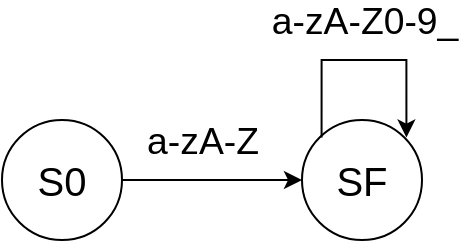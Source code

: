 <mxfile version="13.9.9" type="device" pages="2"><diagram id="gTZ8Zolxoet-rhkuj9AB" name="Страница 1"><mxGraphModel dx="853" dy="493" grid="1" gridSize="10" guides="1" tooltips="1" connect="1" arrows="1" fold="1" page="1" pageScale="1" pageWidth="827" pageHeight="1169" math="0" shadow="0"><root><mxCell id="0"/><mxCell id="1" parent="0"/><mxCell id="zGFf81sulvRJ2cEak05U-3" value="&lt;strong&gt;&lt;span lang=&quot;EN-US&quot; style=&quot;font-size: 14.0pt ; line-height: 107% ; font-weight: normal&quot;&gt;a&lt;/span&gt;&lt;/strong&gt;&lt;strong&gt;&lt;span style=&quot;font-size: 14.0pt ; line-height: 107% ; font-weight: normal&quot;&gt;-&lt;/span&gt;&lt;/strong&gt;&lt;strong&gt;&lt;span lang=&quot;EN-US&quot; style=&quot;font-size: 14.0pt ; line-height: 107% ; font-weight: normal&quot;&gt;zA&lt;/span&gt;&lt;/strong&gt;&lt;strong&gt;&lt;span style=&quot;font-size: 14.0pt ; line-height: 107% ; font-weight: normal&quot;&gt;-&lt;/span&gt;&lt;/strong&gt;&lt;strong&gt;&lt;span lang=&quot;EN-US&quot; style=&quot;font-size: 14.0pt ; line-height: 107% ; font-weight: normal&quot;&gt;Z&lt;/span&gt;&lt;/strong&gt;" style="edgeStyle=orthogonalEdgeStyle;rounded=0;orthogonalLoop=1;jettySize=auto;html=1;exitX=1;exitY=0.5;exitDx=0;exitDy=0;entryX=0;entryY=0.5;entryDx=0;entryDy=0;" edge="1" parent="1" source="zGFf81sulvRJ2cEak05U-1" target="zGFf81sulvRJ2cEak05U-2"><mxGeometry x="-0.111" y="20" relative="1" as="geometry"><mxPoint as="offset"/></mxGeometry></mxCell><mxCell id="zGFf81sulvRJ2cEak05U-1" value="&lt;font style=&quot;font-size: 20px&quot;&gt;S0&lt;/font&gt;" style="ellipse;whiteSpace=wrap;html=1;aspect=fixed;" vertex="1" parent="1"><mxGeometry x="70" y="220" width="60" height="60" as="geometry"/></mxCell><mxCell id="zGFf81sulvRJ2cEak05U-2" value="&lt;span style=&quot;font-size: 20px&quot;&gt;SF&lt;/span&gt;" style="ellipse;whiteSpace=wrap;html=1;aspect=fixed;" vertex="1" parent="1"><mxGeometry x="220" y="220" width="60" height="60" as="geometry"/></mxCell><mxCell id="zGFf81sulvRJ2cEak05U-6" value="&lt;strong&gt;&lt;span lang=&quot;EN-US&quot; style=&quot;font-size: 14.0pt ; line-height: 107% ; font-weight: normal&quot;&gt;a&lt;/span&gt;&lt;/strong&gt;&lt;strong&gt;&lt;span style=&quot;font-size: 14.0pt ; line-height: 107% ; font-weight: normal&quot;&gt;-&lt;/span&gt;&lt;/strong&gt;&lt;strong&gt;&lt;span lang=&quot;EN-US&quot; style=&quot;font-size: 14.0pt ; line-height: 107% ; font-weight: normal&quot;&gt;zA&lt;/span&gt;&lt;/strong&gt;&lt;strong&gt;&lt;span style=&quot;font-size: 14.0pt ; line-height: 107% ; font-weight: normal&quot;&gt;-&lt;/span&gt;&lt;/strong&gt;&lt;strong&gt;&lt;span lang=&quot;EN-US&quot; style=&quot;font-size: 14.0pt ; line-height: 107% ; font-weight: normal&quot;&gt;Z&lt;/span&gt;&lt;/strong&gt;&lt;strong&gt;&lt;span style=&quot;font-size: 14.0pt ; line-height: 107% ; font-weight: normal&quot;&gt;0-9_&lt;/span&gt;&lt;/strong&gt;" style="edgeStyle=orthogonalEdgeStyle;rounded=0;orthogonalLoop=1;jettySize=auto;html=1;exitX=0;exitY=0;exitDx=0;exitDy=0;entryX=1;entryY=0;entryDx=0;entryDy=0;" edge="1" parent="1"><mxGeometry y="20" relative="1" as="geometry"><mxPoint x="229.787" y="228.787" as="sourcePoint"/><mxPoint x="272.213" y="228.787" as="targetPoint"/><Array as="points"><mxPoint x="230" y="190"/><mxPoint x="272" y="190"/></Array><mxPoint as="offset"/></mxGeometry></mxCell></root></mxGraphModel></diagram><diagram id="zY-SrkrVpNrV54YiJ343" name="Страница 2"><mxGraphModel dx="1024" dy="592" grid="1" gridSize="10" guides="1" tooltips="1" connect="1" arrows="1" fold="1" page="1" pageScale="1" pageWidth="827" pageHeight="1169" math="0" shadow="0"><root><mxCell id="rXeOwIAeSu6XL7R45-Xl-0"/><mxCell id="rXeOwIAeSu6XL7R45-Xl-1" parent="rXeOwIAeSu6XL7R45-Xl-0"/><mxCell id="cIECp2pliaiytnaZ6bkn-0" value="i" style="edgeStyle=orthogonalEdgeStyle;rounded=0;orthogonalLoop=1;jettySize=auto;html=1;exitX=1;exitY=0.5;exitDx=0;exitDy=0;entryX=0;entryY=0.5;entryDx=0;entryDy=0;fontSize=19;" edge="1" parent="rXeOwIAeSu6XL7R45-Xl-1" source="cIECp2pliaiytnaZ6bkn-1" target="cIECp2pliaiytnaZ6bkn-3"><mxGeometry x="-0.143" y="20" relative="1" as="geometry"><mxPoint as="offset"/></mxGeometry></mxCell><mxCell id="cIECp2pliaiytnaZ6bkn-1" value="&lt;font style=&quot;font-size: 20px&quot;&gt;S0&lt;/font&gt;" style="ellipse;whiteSpace=wrap;html=1;aspect=fixed;" vertex="1" parent="rXeOwIAeSu6XL7R45-Xl-1"><mxGeometry x="70" y="340" width="60" height="60" as="geometry"/></mxCell><mxCell id="cIECp2pliaiytnaZ6bkn-2" value="n" style="edgeStyle=orthogonalEdgeStyle;rounded=0;orthogonalLoop=1;jettySize=auto;html=1;exitX=1;exitY=0.5;exitDx=0;exitDy=0;entryX=0;entryY=0.5;entryDx=0;entryDy=0;strokeWidth=1;fontSize=14;" edge="1" parent="rXeOwIAeSu6XL7R45-Xl-1" source="cIECp2pliaiytnaZ6bkn-3" target="cIECp2pliaiytnaZ6bkn-5"><mxGeometry x="0.2" y="20" relative="1" as="geometry"><mxPoint as="offset"/></mxGeometry></mxCell><mxCell id="cIECp2pliaiytnaZ6bkn-3" value="&lt;font style=&quot;font-size: 20px&quot;&gt;S1&lt;/font&gt;" style="ellipse;whiteSpace=wrap;html=1;aspect=fixed;" vertex="1" parent="rXeOwIAeSu6XL7R45-Xl-1"><mxGeometry x="200" y="340" width="60" height="60" as="geometry"/></mxCell><mxCell id="cIECp2pliaiytnaZ6bkn-4" value="t" style="edgeStyle=orthogonalEdgeStyle;rounded=0;orthogonalLoop=1;jettySize=auto;html=1;exitX=1;exitY=0.5;exitDx=0;exitDy=0;entryX=0;entryY=0.5;entryDx=0;entryDy=0;strokeWidth=1;fontSize=14;" edge="1" parent="rXeOwIAeSu6XL7R45-Xl-1" source="cIECp2pliaiytnaZ6bkn-5" target="cIECp2pliaiytnaZ6bkn-6"><mxGeometry x="0.176" y="20" relative="1" as="geometry"><mxPoint as="offset"/></mxGeometry></mxCell><mxCell id="cIECp2pliaiytnaZ6bkn-5" value="&lt;font style=&quot;font-size: 20px&quot;&gt;S2&lt;/font&gt;" style="ellipse;whiteSpace=wrap;html=1;aspect=fixed;" vertex="1" parent="rXeOwIAeSu6XL7R45-Xl-1"><mxGeometry x="310" y="340" width="60" height="60" as="geometry"/></mxCell><mxCell id="cIECp2pliaiytnaZ6bkn-6" value="&lt;font style=&quot;font-size: 20px&quot;&gt;SF&lt;/font&gt;" style="ellipse;whiteSpace=wrap;html=1;aspect=fixed;" vertex="1" parent="rXeOwIAeSu6XL7R45-Xl-1"><mxGeometry x="421" y="340" width="60" height="60" as="geometry"/></mxCell></root></mxGraphModel></diagram></mxfile>